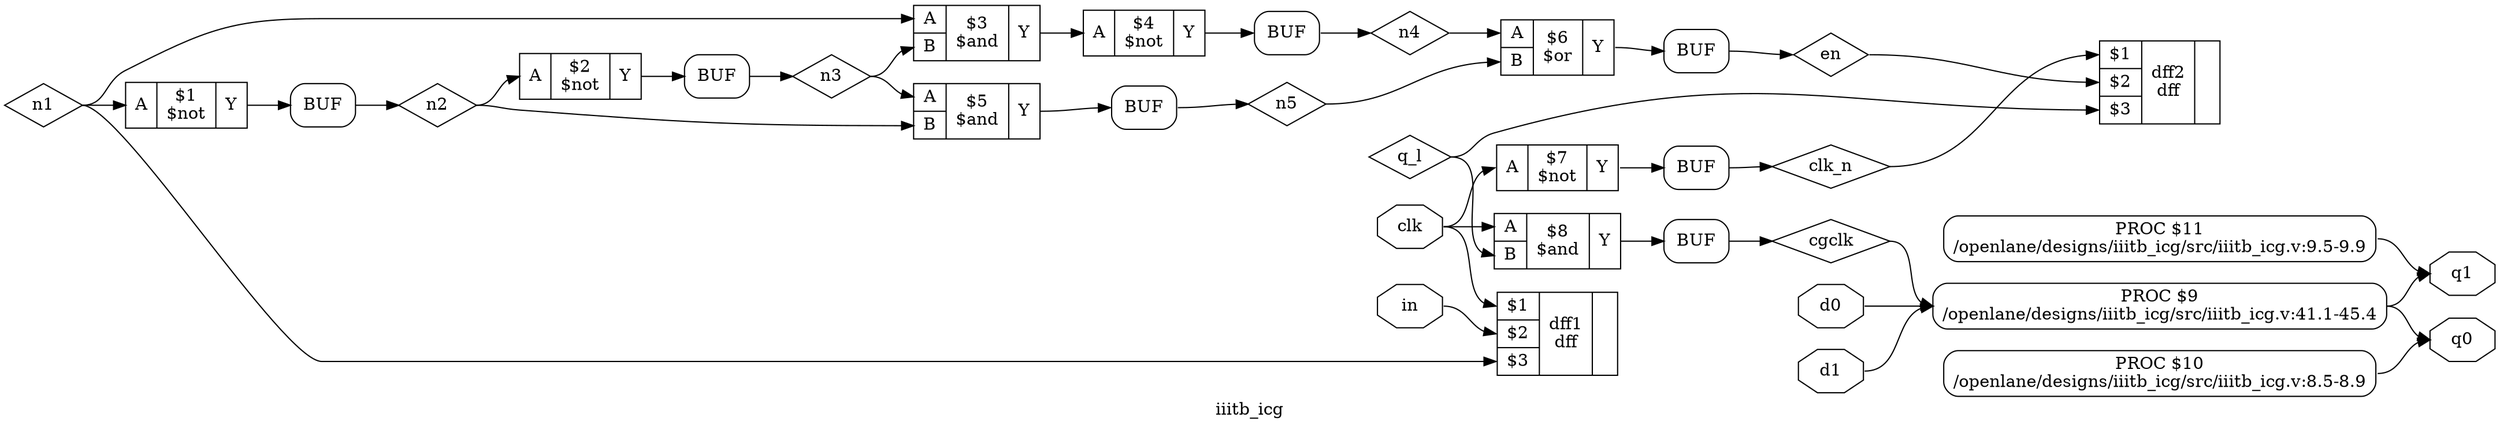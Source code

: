 digraph "iiitb_icg" {
label="iiitb_icg";
rankdir="LR";
remincross=true;
n13 [ shape=diamond, label="en", color="black", fontcolor="black" ];
n14 [ shape=diamond, label="q_l", color="black", fontcolor="black" ];
n15 [ shape=diamond, label="clk_n", color="black", fontcolor="black" ];
n16 [ shape=diamond, label="n5", color="black", fontcolor="black" ];
n17 [ shape=diamond, label="n4", color="black", fontcolor="black" ];
n18 [ shape=diamond, label="n3", color="black", fontcolor="black" ];
n19 [ shape=diamond, label="n2", color="black", fontcolor="black" ];
n20 [ shape=diamond, label="n1", color="black", fontcolor="black" ];
n21 [ shape=diamond, label="cgclk", color="black", fontcolor="black" ];
n22 [ shape=octagon, label="q1", color="black", fontcolor="black" ];
n23 [ shape=octagon, label="q0", color="black", fontcolor="black" ];
n24 [ shape=octagon, label="clk", color="black", fontcolor="black" ];
n25 [ shape=octagon, label="d1", color="black", fontcolor="black" ];
n26 [ shape=octagon, label="d0", color="black", fontcolor="black" ];
n27 [ shape=octagon, label="in", color="black", fontcolor="black" ];
c31 [ shape=record, label="{{<p28> A|<p29> B}|$8\n$and|{<p30> Y}}" ];
c35 [ shape=record, label="{{<p32> $1|<p33> $2|<p34> $3}|dff2\ndff|{}}" ];
c36 [ shape=record, label="{{<p28> A}|$7\n$not|{<p30> Y}}" ];
c37 [ shape=record, label="{{<p28> A|<p29> B}|$6\n$or|{<p30> Y}}" ];
c38 [ shape=record, label="{{<p28> A|<p29> B}|$5\n$and|{<p30> Y}}" ];
c39 [ shape=record, label="{{<p28> A}|$4\n$not|{<p30> Y}}" ];
c40 [ shape=record, label="{{<p28> A|<p29> B}|$3\n$and|{<p30> Y}}" ];
c41 [ shape=record, label="{{<p28> A}|$2\n$not|{<p30> Y}}" ];
c42 [ shape=record, label="{{<p28> A}|$1\n$not|{<p30> Y}}" ];
c43 [ shape=record, label="{{<p32> $1|<p33> $2|<p34> $3}|dff1\ndff|{}}" ];
p0 [shape=box, style=rounded, label="PROC $11\n/openlane/designs/iiitb_icg/src/iiitb_icg.v:9.5-9.9"];
p1 [shape=box, style=rounded, label="PROC $10\n/openlane/designs/iiitb_icg/src/iiitb_icg.v:8.5-8.9"];
p2 [shape=box, style=rounded, label="PROC $9\n/openlane/designs/iiitb_icg/src/iiitb_icg.v:41.1-45.4"];
x3 [shape=box, style=rounded, label="BUF"];
x4 [shape=box, style=rounded, label="BUF"];
x5 [shape=box, style=rounded, label="BUF"];
x6 [shape=box, style=rounded, label="BUF"];
x7 [shape=box, style=rounded, label="BUF"];
x8 [shape=box, style=rounded, label="BUF"];
x9 [shape=box, style=rounded, label="BUF"];
c40:p30:e -> c39:p28:w [color="black", label=""];
c41:p30:e -> x4:w:w [color="black", label=""];
c42:p30:e -> x3:w:w [color="black", label=""];
x7:e:e -> n13:w [color="black", label=""];
n13:e -> c35:p33:w [color="black", label=""];
n14:e -> c31:p29:w [color="black", label=""];
n14:e -> c35:p34:w [color="black", label=""];
x8:e:e -> n15:w [color="black", label=""];
n15:e -> c35:p32:w [color="black", label=""];
x6:e:e -> n16:w [color="black", label=""];
n16:e -> c37:p29:w [color="black", label=""];
x5:e:e -> n17:w [color="black", label=""];
n17:e -> c37:p28:w [color="black", label=""];
x4:e:e -> n18:w [color="black", label=""];
n18:e -> c38:p28:w [color="black", label=""];
n18:e -> c40:p29:w [color="black", label=""];
x3:e:e -> n19:w [color="black", label=""];
n19:e -> c38:p29:w [color="black", label=""];
n19:e -> c41:p28:w [color="black", label=""];
n20:e -> c40:p28:w [color="black", label=""];
n20:e -> c42:p28:w [color="black", label=""];
n20:e -> c43:p34:w [color="black", label=""];
x9:e:e -> n21:w [color="black", label=""];
n21:e -> p2:w [color="black", label=""];
p0:e -> n22:w [color="black", label=""];
p2:e -> n22:w [color="black", label=""];
p1:e -> n23:w [color="black", label=""];
p2:e -> n23:w [color="black", label=""];
n24:e -> c31:p28:w [color="black", label=""];
n24:e -> c36:p28:w [color="black", label=""];
n24:e -> c43:p32:w [color="black", label=""];
n25:e -> p2:w [color="black", label=""];
n26:e -> p2:w [color="black", label=""];
n27:e -> c43:p33:w [color="black", label=""];
c31:p30:e -> x9:w:w [color="black", label=""];
c36:p30:e -> x8:w:w [color="black", label=""];
c37:p30:e -> x7:w:w [color="black", label=""];
c38:p30:e -> x6:w:w [color="black", label=""];
c39:p30:e -> x5:w:w [color="black", label=""];
}

